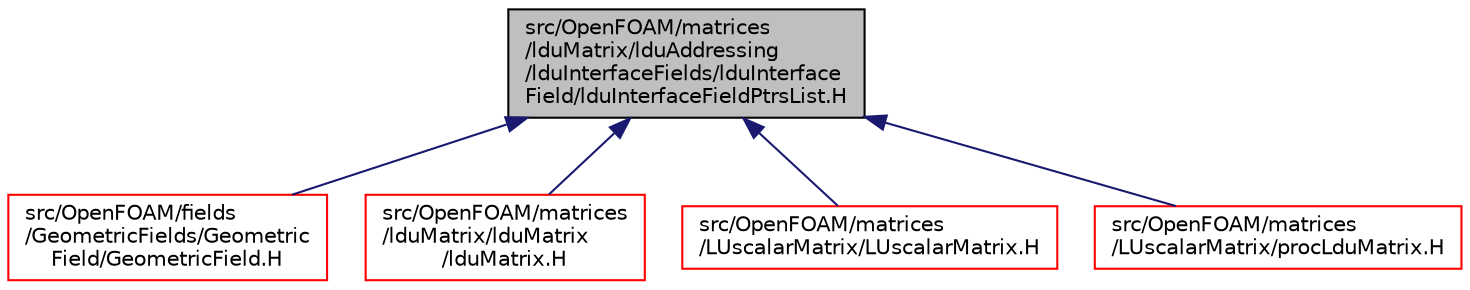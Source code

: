digraph "src/OpenFOAM/matrices/lduMatrix/lduAddressing/lduInterfaceFields/lduInterfaceField/lduInterfaceFieldPtrsList.H"
{
  bgcolor="transparent";
  edge [fontname="Helvetica",fontsize="10",labelfontname="Helvetica",labelfontsize="10"];
  node [fontname="Helvetica",fontsize="10",shape=record];
  Node121 [label="src/OpenFOAM/matrices\l/lduMatrix/lduAddressing\l/lduInterfaceFields/lduInterface\lField/lduInterfaceFieldPtrsList.H",height=0.2,width=0.4,color="black", fillcolor="grey75", style="filled", fontcolor="black"];
  Node121 -> Node122 [dir="back",color="midnightblue",fontsize="10",style="solid",fontname="Helvetica"];
  Node122 [label="src/OpenFOAM/fields\l/GeometricFields/Geometric\lField/GeometricField.H",height=0.2,width=0.4,color="red",URL="$a10523.html"];
  Node121 -> Node1834 [dir="back",color="midnightblue",fontsize="10",style="solid",fontname="Helvetica"];
  Node1834 [label="src/OpenFOAM/matrices\l/lduMatrix/lduMatrix\l/lduMatrix.H",height=0.2,width=0.4,color="red",URL="$a11309.html"];
  Node121 -> Node1904 [dir="back",color="midnightblue",fontsize="10",style="solid",fontname="Helvetica"];
  Node1904 [label="src/OpenFOAM/matrices\l/LUscalarMatrix/LUscalarMatrix.H",height=0.2,width=0.4,color="red",URL="$a11717.html"];
  Node121 -> Node1907 [dir="back",color="midnightblue",fontsize="10",style="solid",fontname="Helvetica"];
  Node1907 [label="src/OpenFOAM/matrices\l/LUscalarMatrix/procLduMatrix.H",height=0.2,width=0.4,color="red",URL="$a11732.html"];
}

